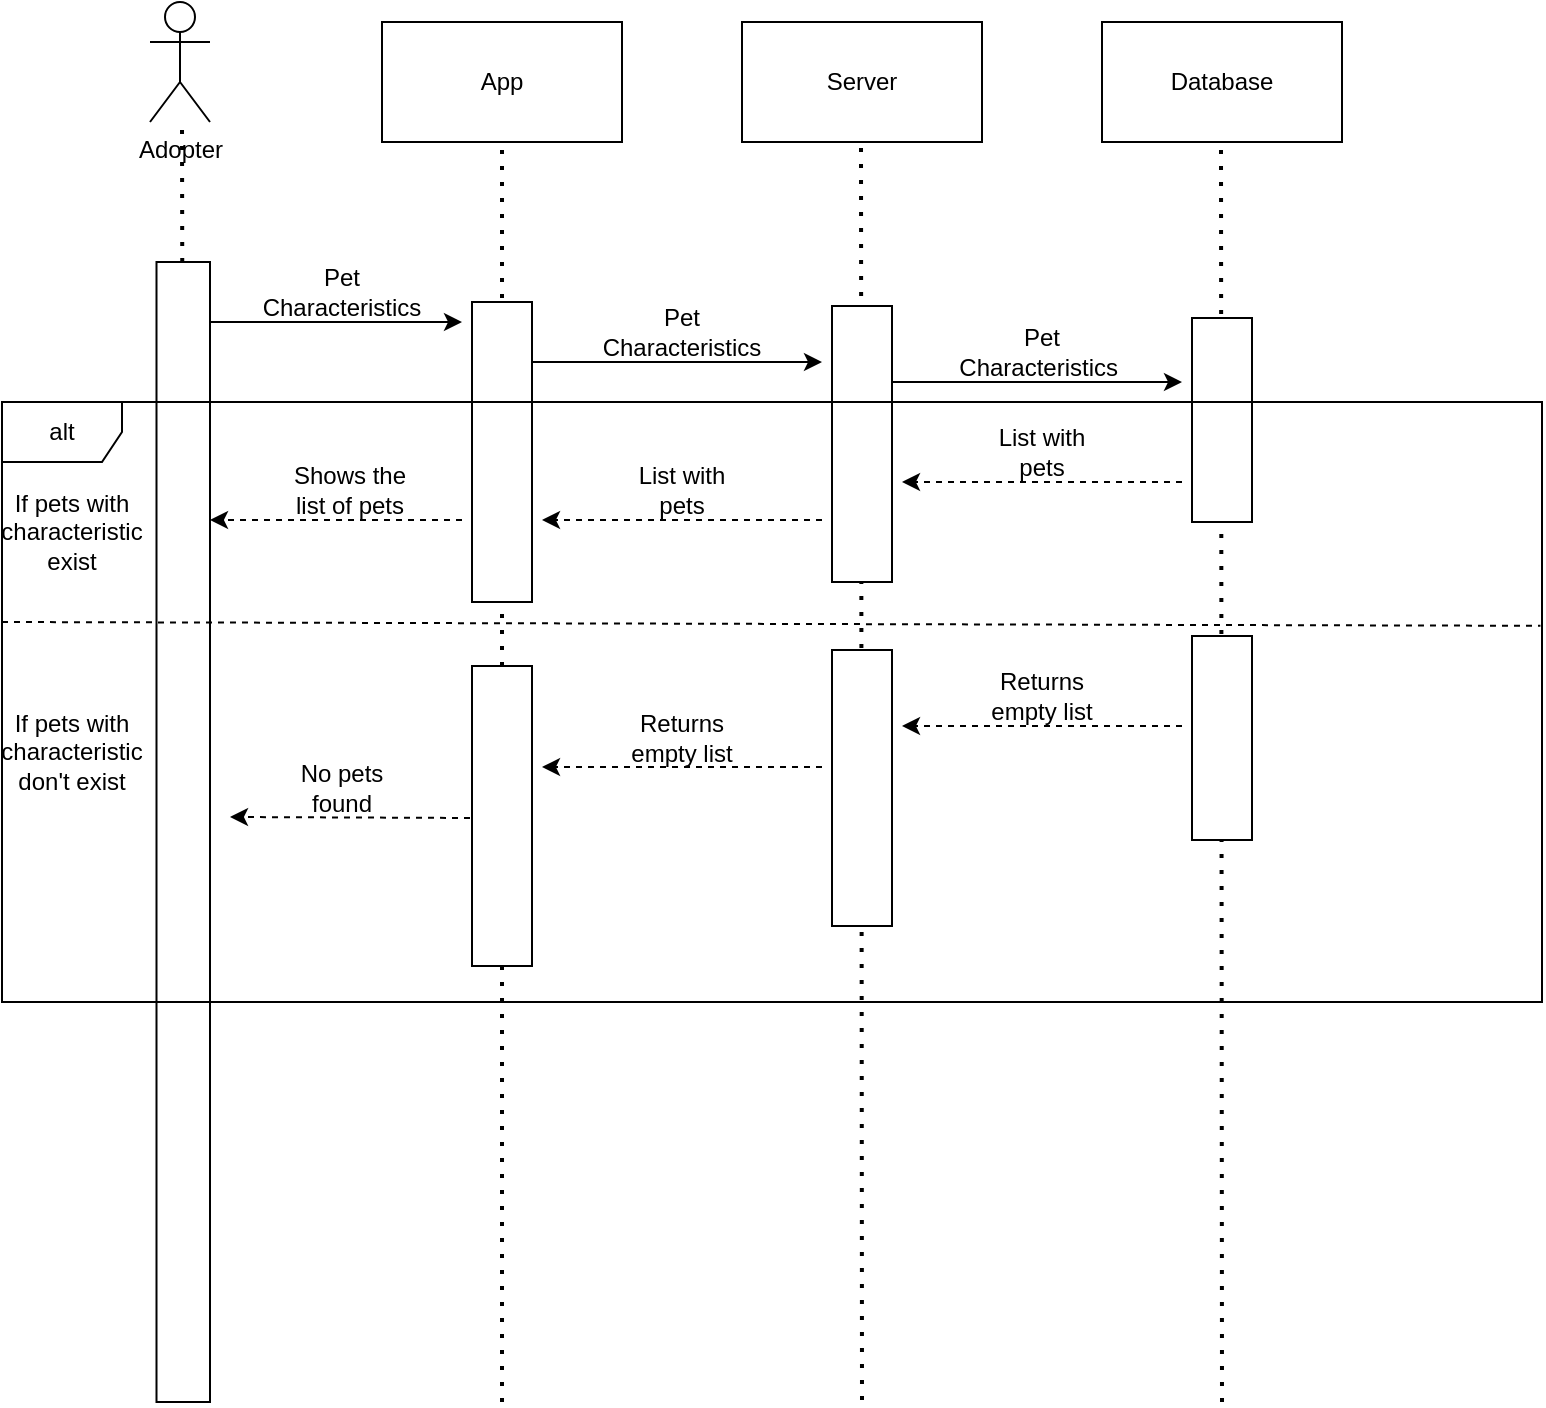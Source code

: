 <mxfile version="24.9.3">
  <diagram name="Page-1" id="JKb27s8Peb_86zkcw42q">
    <mxGraphModel dx="1434" dy="744" grid="1" gridSize="10" guides="1" tooltips="1" connect="1" arrows="1" fold="1" page="1" pageScale="1" pageWidth="850" pageHeight="1100" math="0" shadow="0">
      <root>
        <mxCell id="0" />
        <mxCell id="1" parent="0" />
        <mxCell id="H9iB_IJ9ovKKXxAN1GLQ-1" value="Adopter" style="shape=umlActor;verticalLabelPosition=bottom;verticalAlign=top;html=1;outlineConnect=0;" parent="1" vertex="1">
          <mxGeometry x="84" y="80" width="30" height="60" as="geometry" />
        </mxCell>
        <mxCell id="H9iB_IJ9ovKKXxAN1GLQ-3" value="" style="endArrow=none;dashed=1;html=1;dashPattern=1 3;strokeWidth=2;rounded=0;" parent="1" source="H9iB_IJ9ovKKXxAN1GLQ-13" edge="1">
          <mxGeometry width="50" height="50" relative="1" as="geometry">
            <mxPoint x="100" y="780" as="sourcePoint" />
            <mxPoint x="100" y="140" as="targetPoint" />
          </mxGeometry>
        </mxCell>
        <mxCell id="H9iB_IJ9ovKKXxAN1GLQ-7" value="App" style="rounded=0;whiteSpace=wrap;html=1;" parent="1" vertex="1">
          <mxGeometry x="200" y="90" width="120" height="60" as="geometry" />
        </mxCell>
        <mxCell id="H9iB_IJ9ovKKXxAN1GLQ-8" value="Server" style="rounded=0;whiteSpace=wrap;html=1;" parent="1" vertex="1">
          <mxGeometry x="380" y="90" width="120" height="60" as="geometry" />
        </mxCell>
        <mxCell id="H9iB_IJ9ovKKXxAN1GLQ-9" value="Database" style="rounded=0;whiteSpace=wrap;html=1;" parent="1" vertex="1">
          <mxGeometry x="560" y="90" width="120" height="60" as="geometry" />
        </mxCell>
        <mxCell id="H9iB_IJ9ovKKXxAN1GLQ-10" value="" style="endArrow=none;dashed=1;html=1;dashPattern=1 3;strokeWidth=2;rounded=0;entryX=0.5;entryY=1;entryDx=0;entryDy=0;" parent="1" target="H9iB_IJ9ovKKXxAN1GLQ-7" edge="1">
          <mxGeometry width="50" height="50" relative="1" as="geometry">
            <mxPoint x="260" y="780" as="sourcePoint" />
            <mxPoint x="260" y="210" as="targetPoint" />
          </mxGeometry>
        </mxCell>
        <mxCell id="H9iB_IJ9ovKKXxAN1GLQ-11" value="" style="endArrow=none;dashed=1;html=1;dashPattern=1 3;strokeWidth=2;rounded=0;entryX=0.5;entryY=1;entryDx=0;entryDy=0;" parent="1" edge="1">
          <mxGeometry width="50" height="50" relative="1" as="geometry">
            <mxPoint x="440" y="779" as="sourcePoint" />
            <mxPoint x="439.5" y="149" as="targetPoint" />
          </mxGeometry>
        </mxCell>
        <mxCell id="H9iB_IJ9ovKKXxAN1GLQ-12" value="" style="endArrow=none;dashed=1;html=1;dashPattern=1 3;strokeWidth=2;rounded=0;entryX=0.5;entryY=1;entryDx=0;entryDy=0;" parent="1" edge="1">
          <mxGeometry width="50" height="50" relative="1" as="geometry">
            <mxPoint x="620" y="780" as="sourcePoint" />
            <mxPoint x="619.5" y="150" as="targetPoint" />
          </mxGeometry>
        </mxCell>
        <mxCell id="H9iB_IJ9ovKKXxAN1GLQ-14" value="" style="endArrow=none;dashed=1;html=1;dashPattern=1 3;strokeWidth=2;rounded=0;" parent="1" target="H9iB_IJ9ovKKXxAN1GLQ-13" edge="1">
          <mxGeometry width="50" height="50" relative="1" as="geometry">
            <mxPoint x="100" y="780" as="sourcePoint" />
            <mxPoint x="100" y="140" as="targetPoint" />
          </mxGeometry>
        </mxCell>
        <mxCell id="H9iB_IJ9ovKKXxAN1GLQ-13" value="" style="rounded=0;whiteSpace=wrap;html=1;direction=south;" parent="1" vertex="1">
          <mxGeometry x="87.25" y="210" width="26.75" height="570" as="geometry" />
        </mxCell>
        <mxCell id="H9iB_IJ9ovKKXxAN1GLQ-15" value="" style="endArrow=classic;html=1;rounded=0;" parent="1" edge="1">
          <mxGeometry width="50" height="50" relative="1" as="geometry">
            <mxPoint x="114" y="240" as="sourcePoint" />
            <mxPoint x="240" y="240" as="targetPoint" />
          </mxGeometry>
        </mxCell>
        <mxCell id="H9iB_IJ9ovKKXxAN1GLQ-17" value="Pet Characteristics" style="text;html=1;align=center;verticalAlign=middle;whiteSpace=wrap;rounded=0;" parent="1" vertex="1">
          <mxGeometry x="150" y="210" width="60" height="30" as="geometry" />
        </mxCell>
        <mxCell id="H9iB_IJ9ovKKXxAN1GLQ-18" value="" style="rounded=0;whiteSpace=wrap;html=1;direction=south;" parent="1" vertex="1">
          <mxGeometry x="245" y="230" width="30" height="150" as="geometry" />
        </mxCell>
        <mxCell id="H9iB_IJ9ovKKXxAN1GLQ-22" value="" style="rounded=0;whiteSpace=wrap;html=1;direction=south;" parent="1" vertex="1">
          <mxGeometry x="425" y="232" width="30" height="138" as="geometry" />
        </mxCell>
        <mxCell id="H9iB_IJ9ovKKXxAN1GLQ-26" value="" style="endArrow=classic;html=1;rounded=0;" parent="1" edge="1">
          <mxGeometry width="50" height="50" relative="1" as="geometry">
            <mxPoint x="275" y="260" as="sourcePoint" />
            <mxPoint x="420" y="260" as="targetPoint" />
          </mxGeometry>
        </mxCell>
        <mxCell id="H9iB_IJ9ovKKXxAN1GLQ-27" value="" style="endArrow=classic;html=1;rounded=0;" parent="1" edge="1">
          <mxGeometry width="50" height="50" relative="1" as="geometry">
            <mxPoint x="455" y="270" as="sourcePoint" />
            <mxPoint x="600" y="270" as="targetPoint" />
          </mxGeometry>
        </mxCell>
        <mxCell id="H9iB_IJ9ovKKXxAN1GLQ-28" value="Pet Characteristics" style="text;html=1;align=center;verticalAlign=middle;whiteSpace=wrap;rounded=0;" parent="1" vertex="1">
          <mxGeometry x="320" y="230" width="60" height="30" as="geometry" />
        </mxCell>
        <mxCell id="H9iB_IJ9ovKKXxAN1GLQ-29" value="" style="rounded=0;whiteSpace=wrap;html=1;direction=south;" parent="1" vertex="1">
          <mxGeometry x="605" y="238" width="30" height="102" as="geometry" />
        </mxCell>
        <mxCell id="H9iB_IJ9ovKKXxAN1GLQ-31" value="Pet Characteristics&amp;nbsp;" style="text;html=1;align=center;verticalAlign=middle;whiteSpace=wrap;rounded=0;" parent="1" vertex="1">
          <mxGeometry x="500" y="240" width="60" height="30" as="geometry" />
        </mxCell>
        <mxCell id="gZDHdwICfYgJ0nPvCNFj-1" value="alt" style="shape=umlFrame;whiteSpace=wrap;html=1;pointerEvents=0;" vertex="1" parent="1">
          <mxGeometry x="10" y="280" width="770" height="300" as="geometry" />
        </mxCell>
        <mxCell id="gZDHdwICfYgJ0nPvCNFj-2" value="" style="rounded=0;whiteSpace=wrap;html=1;direction=south;" vertex="1" parent="1">
          <mxGeometry x="605" y="397" width="30" height="102" as="geometry" />
        </mxCell>
        <mxCell id="gZDHdwICfYgJ0nPvCNFj-3" value="" style="rounded=0;whiteSpace=wrap;html=1;direction=south;" vertex="1" parent="1">
          <mxGeometry x="425" y="404" width="30" height="138" as="geometry" />
        </mxCell>
        <mxCell id="gZDHdwICfYgJ0nPvCNFj-8" value="" style="rounded=0;whiteSpace=wrap;html=1;direction=south;" vertex="1" parent="1">
          <mxGeometry x="245" y="412" width="30" height="150" as="geometry" />
        </mxCell>
        <mxCell id="gZDHdwICfYgJ0nPvCNFj-12" value="" style="endArrow=none;dashed=1;html=1;rounded=0;entryX=0.999;entryY=0.373;entryDx=0;entryDy=0;entryPerimeter=0;" edge="1" parent="1" target="gZDHdwICfYgJ0nPvCNFj-1">
          <mxGeometry width="50" height="50" relative="1" as="geometry">
            <mxPoint x="10" y="390" as="sourcePoint" />
            <mxPoint x="530" y="390" as="targetPoint" />
          </mxGeometry>
        </mxCell>
        <mxCell id="gZDHdwICfYgJ0nPvCNFj-13" value="If pets with characteristic exist" style="text;html=1;align=center;verticalAlign=middle;whiteSpace=wrap;rounded=0;" vertex="1" parent="1">
          <mxGeometry x="10" y="320" width="70" height="50" as="geometry" />
        </mxCell>
        <mxCell id="gZDHdwICfYgJ0nPvCNFj-15" value="If pets with characteristic don&#39;t exist" style="text;html=1;align=center;verticalAlign=middle;whiteSpace=wrap;rounded=0;" vertex="1" parent="1">
          <mxGeometry x="10" y="420" width="70" height="70" as="geometry" />
        </mxCell>
        <mxCell id="gZDHdwICfYgJ0nPvCNFj-16" value="" style="endArrow=classic;html=1;rounded=0;exitX=0.75;exitY=1;exitDx=0;exitDy=0;strokeColor=default;dashed=1;" edge="1" parent="1">
          <mxGeometry width="50" height="50" relative="1" as="geometry">
            <mxPoint x="600" y="320" as="sourcePoint" />
            <mxPoint x="460" y="320" as="targetPoint" />
          </mxGeometry>
        </mxCell>
        <mxCell id="gZDHdwICfYgJ0nPvCNFj-17" value="List with pets" style="text;html=1;align=center;verticalAlign=middle;whiteSpace=wrap;rounded=0;" vertex="1" parent="1">
          <mxGeometry x="500" y="290" width="60" height="30" as="geometry" />
        </mxCell>
        <mxCell id="gZDHdwICfYgJ0nPvCNFj-18" value="" style="endArrow=classic;html=1;rounded=0;exitX=0.75;exitY=1;exitDx=0;exitDy=0;dashed=1;" edge="1" parent="1">
          <mxGeometry width="50" height="50" relative="1" as="geometry">
            <mxPoint x="420" y="339" as="sourcePoint" />
            <mxPoint x="280" y="339" as="targetPoint" />
          </mxGeometry>
        </mxCell>
        <mxCell id="gZDHdwICfYgJ0nPvCNFj-19" value="List with pets" style="text;html=1;align=center;verticalAlign=middle;whiteSpace=wrap;rounded=0;" vertex="1" parent="1">
          <mxGeometry x="320" y="309" width="60" height="30" as="geometry" />
        </mxCell>
        <mxCell id="gZDHdwICfYgJ0nPvCNFj-20" value="" style="endArrow=classic;html=1;rounded=0;dashed=1;" edge="1" parent="1">
          <mxGeometry width="50" height="50" relative="1" as="geometry">
            <mxPoint x="240" y="339" as="sourcePoint" />
            <mxPoint x="114" y="339" as="targetPoint" />
          </mxGeometry>
        </mxCell>
        <mxCell id="gZDHdwICfYgJ0nPvCNFj-21" value="Shows the list of pets" style="text;html=1;align=center;verticalAlign=middle;whiteSpace=wrap;rounded=0;" vertex="1" parent="1">
          <mxGeometry x="154" y="309" width="60" height="30" as="geometry" />
        </mxCell>
        <mxCell id="gZDHdwICfYgJ0nPvCNFj-26" value="" style="endArrow=classic;html=1;rounded=0;exitX=0.75;exitY=1;exitDx=0;exitDy=0;strokeColor=default;dashed=1;" edge="1" parent="1">
          <mxGeometry width="50" height="50" relative="1" as="geometry">
            <mxPoint x="600" y="442" as="sourcePoint" />
            <mxPoint x="460" y="442" as="targetPoint" />
          </mxGeometry>
        </mxCell>
        <mxCell id="gZDHdwICfYgJ0nPvCNFj-27" value="Returns empty list" style="text;html=1;align=center;verticalAlign=middle;whiteSpace=wrap;rounded=0;" vertex="1" parent="1">
          <mxGeometry x="500" y="412" width="60" height="30" as="geometry" />
        </mxCell>
        <mxCell id="gZDHdwICfYgJ0nPvCNFj-28" value="" style="endArrow=classic;html=1;rounded=0;exitX=0.75;exitY=1;exitDx=0;exitDy=0;strokeColor=default;dashed=1;" edge="1" parent="1">
          <mxGeometry width="50" height="50" relative="1" as="geometry">
            <mxPoint x="420" y="462.5" as="sourcePoint" />
            <mxPoint x="280" y="462.5" as="targetPoint" />
          </mxGeometry>
        </mxCell>
        <mxCell id="gZDHdwICfYgJ0nPvCNFj-29" value="Returns empty list" style="text;html=1;align=center;verticalAlign=middle;whiteSpace=wrap;rounded=0;" vertex="1" parent="1">
          <mxGeometry x="320" y="432.5" width="60" height="30" as="geometry" />
        </mxCell>
        <mxCell id="gZDHdwICfYgJ0nPvCNFj-30" value="" style="endArrow=classic;html=1;rounded=0;strokeColor=default;dashed=1;" edge="1" parent="1">
          <mxGeometry width="50" height="50" relative="1" as="geometry">
            <mxPoint x="244" y="488" as="sourcePoint" />
            <mxPoint x="124" y="487.5" as="targetPoint" />
          </mxGeometry>
        </mxCell>
        <mxCell id="gZDHdwICfYgJ0nPvCNFj-31" value="No pets found" style="text;html=1;align=center;verticalAlign=middle;whiteSpace=wrap;rounded=0;" vertex="1" parent="1">
          <mxGeometry x="150" y="457.5" width="60" height="30" as="geometry" />
        </mxCell>
      </root>
    </mxGraphModel>
  </diagram>
</mxfile>
